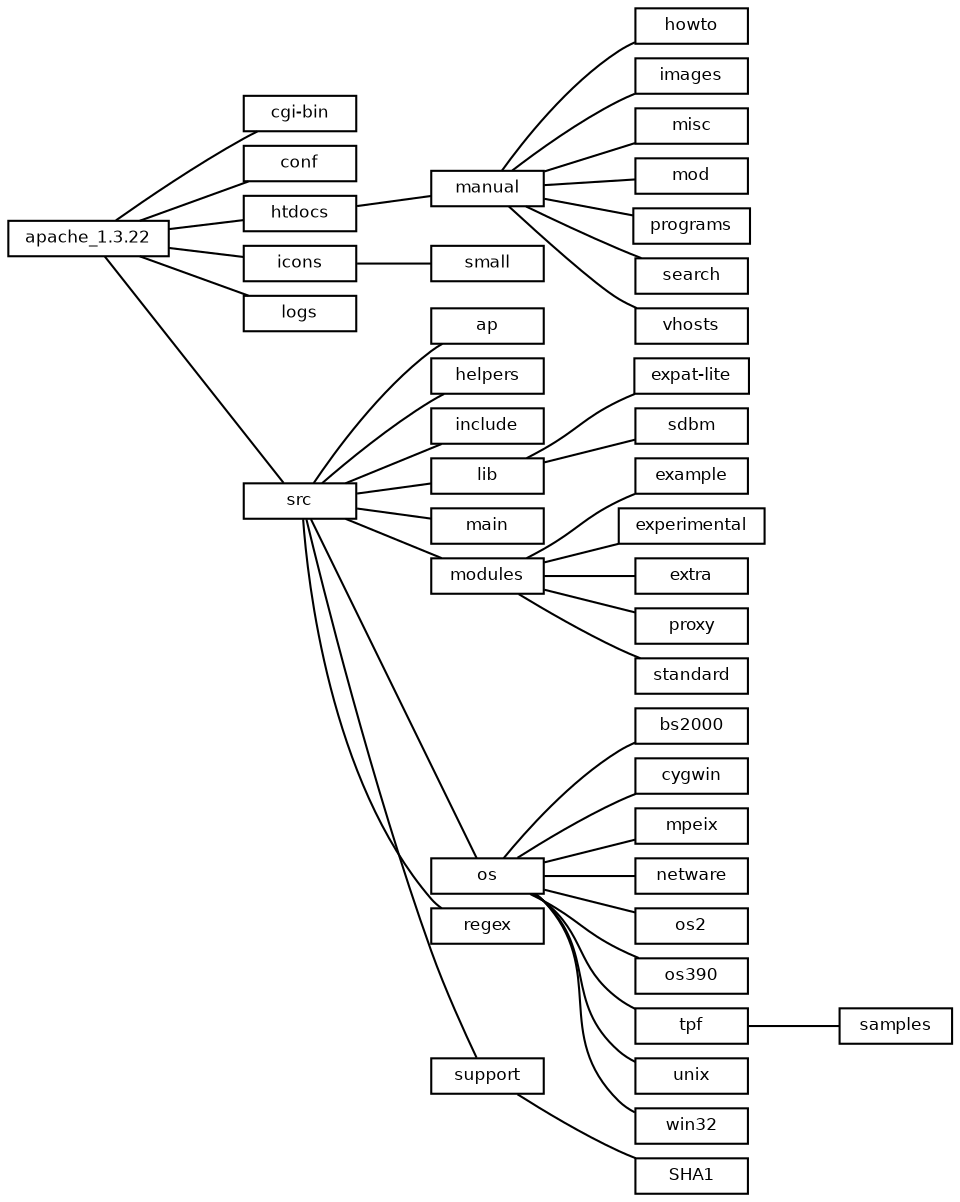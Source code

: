 #!/usr/local/bin/dot
# Automatically generated file.
# Contains the directory representation of \code\apache_1.3.22 generated by dirgraph.pl
#

digraph G {
	nodesep=.1;
	rankdir=LR;
	node [height=.15,shape=box,fontname="Helvetica",fontsize=8];
	edge [arrowhead=none,arrowtail=none];

	_apache_1_3_22 [label="apache_1.3.22"];
	_apache_1_3_22_cgi_bin [label="cgi-bin"];
	_apache_1_3_22_conf [label="conf"];
	_apache_1_3_22_htdocs [label="htdocs"];
	_apache_1_3_22_htdocs_manual [label="manual"];
	_apache_1_3_22_htdocs_manual_howto [label="howto"];
	_apache_1_3_22_htdocs_manual_images [label="images"];
	_apache_1_3_22_htdocs_manual_misc [label="misc"];
	_apache_1_3_22_htdocs_manual_mod [label="mod"];
	_apache_1_3_22_htdocs_manual_programs [label="programs"];
	_apache_1_3_22_htdocs_manual_search [label="search"];
	_apache_1_3_22_htdocs_manual_vhosts [label="vhosts"];
	_apache_1_3_22_icons [label="icons"];
	_apache_1_3_22_icons_small [label="small"];
	_apache_1_3_22_logs [label="logs"];
	_apache_1_3_22_src [label="src"];
	_apache_1_3_22_src_ap [label="ap"];
	_apache_1_3_22_src_helpers [label="helpers"];
	_apache_1_3_22_src_include [label="include"];
	_apache_1_3_22_src_lib [label="lib"];
	_apache_1_3_22_src_lib_expat_lite [label="expat-lite"];
	_apache_1_3_22_src_lib_sdbm [label="sdbm"];
	_apache_1_3_22_src_main [label="main"];
	_apache_1_3_22_src_modules [label="modules"];
	_apache_1_3_22_src_modules_example [label="example"];
	_apache_1_3_22_src_modules_experimental [label="experimental"];
	_apache_1_3_22_src_modules_extra [label="extra"];
	_apache_1_3_22_src_modules_proxy [label="proxy"];
	_apache_1_3_22_src_modules_standard [label="standard"];
	_apache_1_3_22_src_os [label="os"];
	_apache_1_3_22_src_os_bs2000 [label="bs2000"];
	_apache_1_3_22_src_os_cygwin [label="cygwin"];
	_apache_1_3_22_src_os_mpeix [label="mpeix"];
	_apache_1_3_22_src_os_netware [label="netware"];
	_apache_1_3_22_src_os_os2 [label="os2"];
	_apache_1_3_22_src_os_os390 [label="os390"];
	_apache_1_3_22_src_os_tpf [label="tpf"];
	_apache_1_3_22_src_os_tpf_samples [label="samples"];
	_apache_1_3_22_src_os_unix [label="unix"];
	_apache_1_3_22_src_os_win32 [label="win32"];
	_apache_1_3_22_src_regex [label="regex"];
	_apache_1_3_22_src_support [label="support"];
	_apache_1_3_22_src_support_SHA1 [label="SHA1"];
	_apache_1_3_22->_apache_1_3_22_cgi_bin;
	_apache_1_3_22->_apache_1_3_22_conf;
	_apache_1_3_22->_apache_1_3_22_htdocs;
	_apache_1_3_22->_apache_1_3_22_icons;
	_apache_1_3_22->_apache_1_3_22_logs;
	_apache_1_3_22->_apache_1_3_22_src;
	_apache_1_3_22_htdocs->_apache_1_3_22_htdocs_manual;
	_apache_1_3_22_htdocs_manual->_apache_1_3_22_htdocs_manual_howto;
	_apache_1_3_22_htdocs_manual->_apache_1_3_22_htdocs_manual_images;
	_apache_1_3_22_htdocs_manual->_apache_1_3_22_htdocs_manual_misc;
	_apache_1_3_22_htdocs_manual->_apache_1_3_22_htdocs_manual_mod;
	_apache_1_3_22_htdocs_manual->_apache_1_3_22_htdocs_manual_programs;
	_apache_1_3_22_htdocs_manual->_apache_1_3_22_htdocs_manual_search;
	_apache_1_3_22_htdocs_manual->_apache_1_3_22_htdocs_manual_vhosts;
	_apache_1_3_22_icons->_apache_1_3_22_icons_small;
	_apache_1_3_22_src->_apache_1_3_22_src_ap;
	_apache_1_3_22_src->_apache_1_3_22_src_helpers;
	_apache_1_3_22_src->_apache_1_3_22_src_include;
	_apache_1_3_22_src->_apache_1_3_22_src_lib;
	_apache_1_3_22_src->_apache_1_3_22_src_main;
	_apache_1_3_22_src->_apache_1_3_22_src_modules;
	_apache_1_3_22_src->_apache_1_3_22_src_os;
	_apache_1_3_22_src->_apache_1_3_22_src_regex;
	_apache_1_3_22_src->_apache_1_3_22_src_support;
	_apache_1_3_22_src_lib->_apache_1_3_22_src_lib_expat_lite;
	_apache_1_3_22_src_lib->_apache_1_3_22_src_lib_sdbm;
	_apache_1_3_22_src_modules->_apache_1_3_22_src_modules_example;
	_apache_1_3_22_src_modules->_apache_1_3_22_src_modules_experimental;
	_apache_1_3_22_src_modules->_apache_1_3_22_src_modules_extra;
	_apache_1_3_22_src_modules->_apache_1_3_22_src_modules_proxy;
	_apache_1_3_22_src_modules->_apache_1_3_22_src_modules_standard;
	_apache_1_3_22_src_os->_apache_1_3_22_src_os_bs2000;
	_apache_1_3_22_src_os->_apache_1_3_22_src_os_cygwin;
	_apache_1_3_22_src_os->_apache_1_3_22_src_os_mpeix;
	_apache_1_3_22_src_os->_apache_1_3_22_src_os_netware;
	_apache_1_3_22_src_os->_apache_1_3_22_src_os_os2;
	_apache_1_3_22_src_os->_apache_1_3_22_src_os_os390;
	_apache_1_3_22_src_os->_apache_1_3_22_src_os_tpf;
	_apache_1_3_22_src_os->_apache_1_3_22_src_os_unix;
	_apache_1_3_22_src_os->_apache_1_3_22_src_os_win32;
	_apache_1_3_22_src_os_tpf->_apache_1_3_22_src_os_tpf_samples;
	_apache_1_3_22_src_support->_apache_1_3_22_src_support_SHA1;
}
